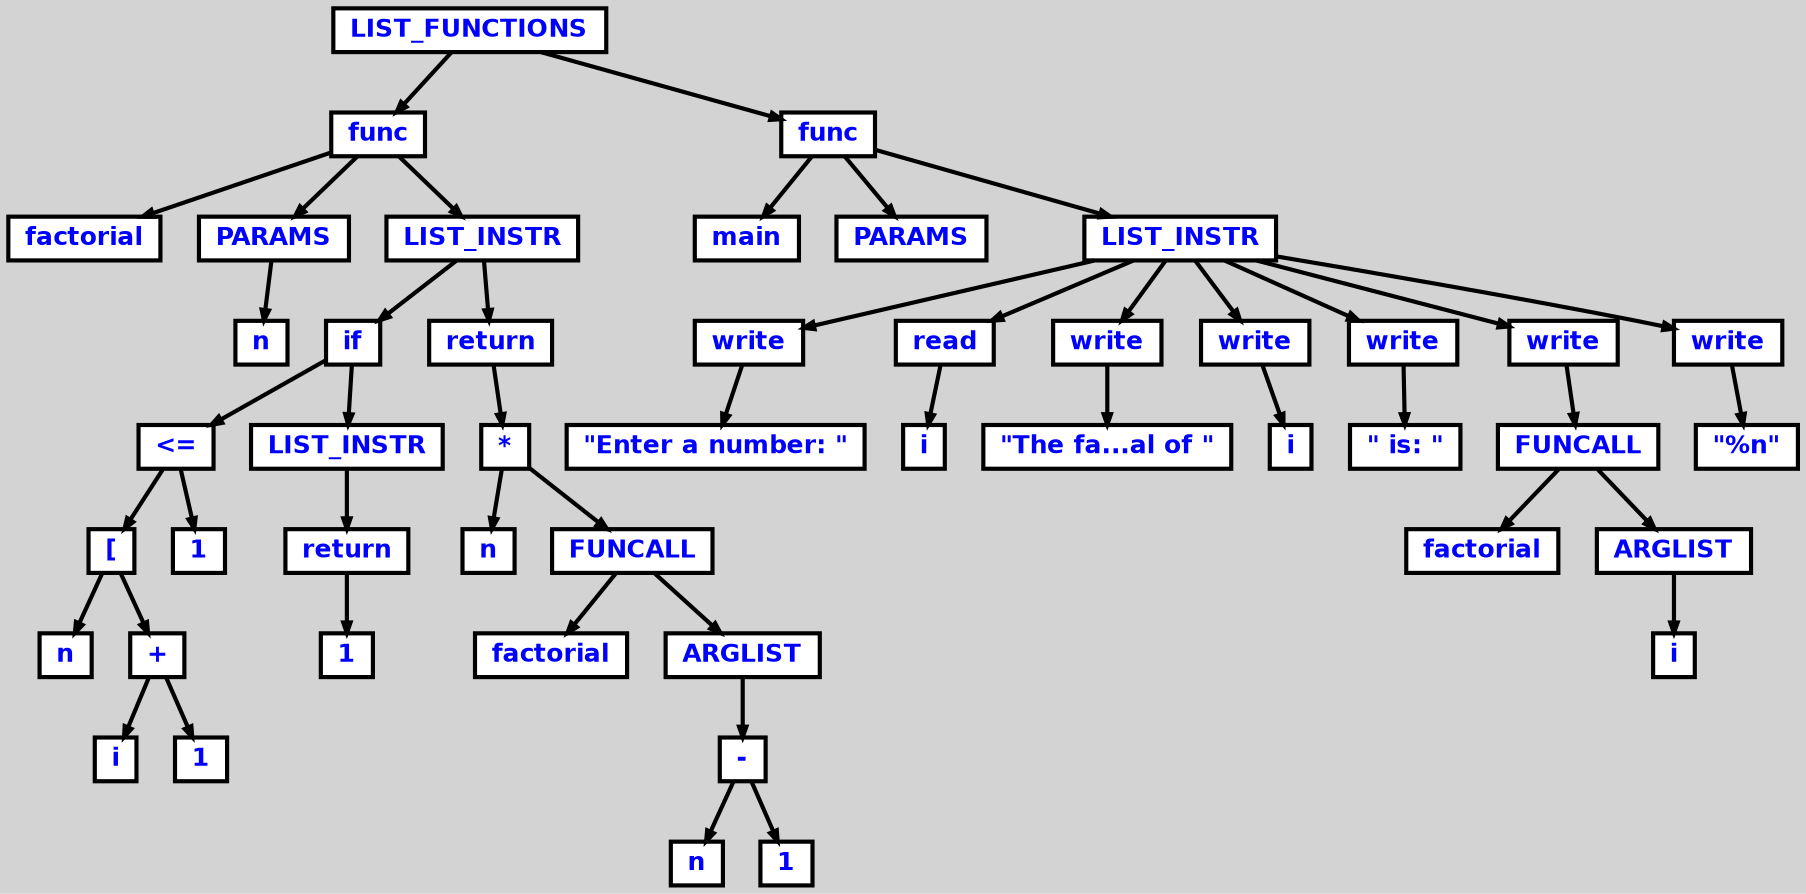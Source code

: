 digraph {

	ordering=out;
	ranksep=.4;
	bgcolor="lightgrey"; node [shape=box, fixedsize=false, fontsize=12, fontname="Helvetica-bold", fontcolor="blue"
		width=.25, height=.25, color="black", fillcolor="white", style="filled, solid, bold"];
	edge [arrowsize=.5, color="black", style="bold"]

  n0 [label="LIST_FUNCTIONS"];
  n1 [label="func"];
  n1 [label="func"];
  n2 [label="factorial"];
  n3 [label="PARAMS"];
  n3 [label="PARAMS"];
  n4 [label="n"];
  n5 [label="LIST_INSTR"];
  n5 [label="LIST_INSTR"];
  n6 [label="if"];
  n6 [label="if"];
  n7 [label="<="];
  n7 [label="<="];
  n8 [label="["];
  n8 [label="["];
  n9 [label="n"];
  n10 [label="+"];
  n10 [label="+"];
  n11 [label="i"];
  n12 [label="1"];
  n13 [label="1"];
  n14 [label="LIST_INSTR"];
  n14 [label="LIST_INSTR"];
  n15 [label="return"];
  n15 [label="return"];
  n16 [label="1"];
  n17 [label="return"];
  n17 [label="return"];
  n18 [label="*"];
  n18 [label="*"];
  n19 [label="n"];
  n20 [label="FUNCALL"];
  n20 [label="FUNCALL"];
  n21 [label="factorial"];
  n22 [label="ARGLIST"];
  n22 [label="ARGLIST"];
  n23 [label="-"];
  n23 [label="-"];
  n24 [label="n"];
  n25 [label="1"];
  n26 [label="func"];
  n26 [label="func"];
  n27 [label="main"];
  n28 [label="PARAMS"];
  n29 [label="LIST_INSTR"];
  n29 [label="LIST_INSTR"];
  n30 [label="write"];
  n30 [label="write"];
  n31 [label="\"Enter a number: \""];
  n32 [label="read"];
  n32 [label="read"];
  n33 [label="i"];
  n34 [label="write"];
  n34 [label="write"];
  n35 [label="\"The fa...al of \""];
  n36 [label="write"];
  n36 [label="write"];
  n37 [label="i"];
  n38 [label="write"];
  n38 [label="write"];
  n39 [label="\" is: \""];
  n40 [label="write"];
  n40 [label="write"];
  n41 [label="FUNCALL"];
  n41 [label="FUNCALL"];
  n42 [label="factorial"];
  n43 [label="ARGLIST"];
  n43 [label="ARGLIST"];
  n44 [label="i"];
  n45 [label="write"];
  n45 [label="write"];
  n46 [label="\"%n\""];

  n0 -> n1 // "LIST_FUNCTIONS" -> "func"
  n1 -> n2 // "func" -> "factorial"
  n1 -> n3 // "func" -> "PARAMS"
  n3 -> n4 // "PARAMS" -> "n"
  n1 -> n5 // "func" -> "LIST_INSTR"
  n5 -> n6 // "LIST_INSTR" -> "if"
  n6 -> n7 // "if" -> "<="
  n7 -> n8 // "<=" -> "["
  n8 -> n9 // "[" -> "n"
  n8 -> n10 // "[" -> "+"
  n10 -> n11 // "+" -> "i"
  n10 -> n12 // "+" -> "1"
  n7 -> n13 // "<=" -> "1"
  n6 -> n14 // "if" -> "LIST_INSTR"
  n14 -> n15 // "LIST_INSTR" -> "return"
  n15 -> n16 // "return" -> "1"
  n5 -> n17 // "LIST_INSTR" -> "return"
  n17 -> n18 // "return" -> "*"
  n18 -> n19 // "*" -> "n"
  n18 -> n20 // "*" -> "FUNCALL"
  n20 -> n21 // "FUNCALL" -> "factorial"
  n20 -> n22 // "FUNCALL" -> "ARGLIST"
  n22 -> n23 // "ARGLIST" -> "-"
  n23 -> n24 // "-" -> "n"
  n23 -> n25 // "-" -> "1"
  n0 -> n26 // "LIST_FUNCTIONS" -> "func"
  n26 -> n27 // "func" -> "main"
  n26 -> n28 // "func" -> "PARAMS"
  n26 -> n29 // "func" -> "LIST_INSTR"
  n29 -> n30 // "LIST_INSTR" -> "write"
  n30 -> n31 // "write" -> "\"Enter a number: \""
  n29 -> n32 // "LIST_INSTR" -> "read"
  n32 -> n33 // "read" -> "i"
  n29 -> n34 // "LIST_INSTR" -> "write"
  n34 -> n35 // "write" -> "\"The fa...al of \""
  n29 -> n36 // "LIST_INSTR" -> "write"
  n36 -> n37 // "write" -> "i"
  n29 -> n38 // "LIST_INSTR" -> "write"
  n38 -> n39 // "write" -> "\" is: \""
  n29 -> n40 // "LIST_INSTR" -> "write"
  n40 -> n41 // "write" -> "FUNCALL"
  n41 -> n42 // "FUNCALL" -> "factorial"
  n41 -> n43 // "FUNCALL" -> "ARGLIST"
  n43 -> n44 // "ARGLIST" -> "i"
  n29 -> n45 // "LIST_INSTR" -> "write"
  n45 -> n46 // "write" -> "\"%n\""

}
